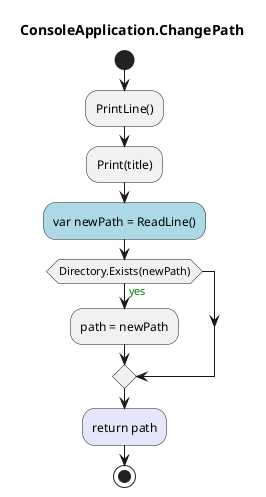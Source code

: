 @startuml ConsoleApplication.ChangePath
title ConsoleApplication.ChangePath
start
:PrintLine();
:Print(title);
#LightBlue:var newPath = ReadLine();
if (Directory.Exists(newPath)) then (<color:green>yes)
    :path = newPath;
endif
#Lavender:return path;
stop
@enduml
